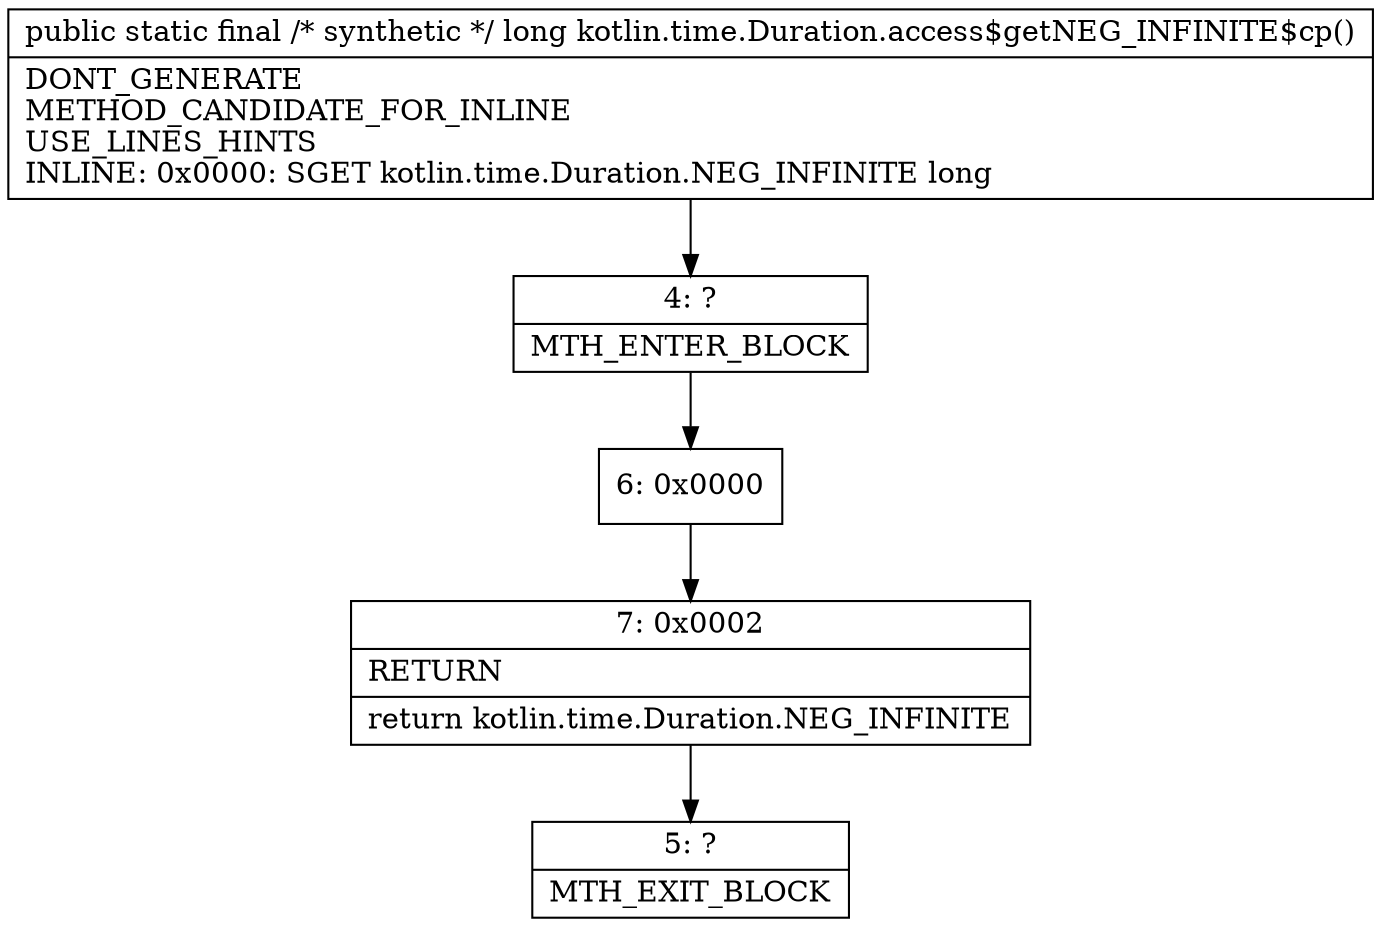 digraph "CFG forkotlin.time.Duration.access$getNEG_INFINITE$cp()J" {
Node_4 [shape=record,label="{4\:\ ?|MTH_ENTER_BLOCK\l}"];
Node_6 [shape=record,label="{6\:\ 0x0000}"];
Node_7 [shape=record,label="{7\:\ 0x0002|RETURN\l|return kotlin.time.Duration.NEG_INFINITE\l}"];
Node_5 [shape=record,label="{5\:\ ?|MTH_EXIT_BLOCK\l}"];
MethodNode[shape=record,label="{public static final \/* synthetic *\/ long kotlin.time.Duration.access$getNEG_INFINITE$cp()  | DONT_GENERATE\lMETHOD_CANDIDATE_FOR_INLINE\lUSE_LINES_HINTS\lINLINE: 0x0000: SGET   kotlin.time.Duration.NEG_INFINITE long\l}"];
MethodNode -> Node_4;Node_4 -> Node_6;
Node_6 -> Node_7;
Node_7 -> Node_5;
}

